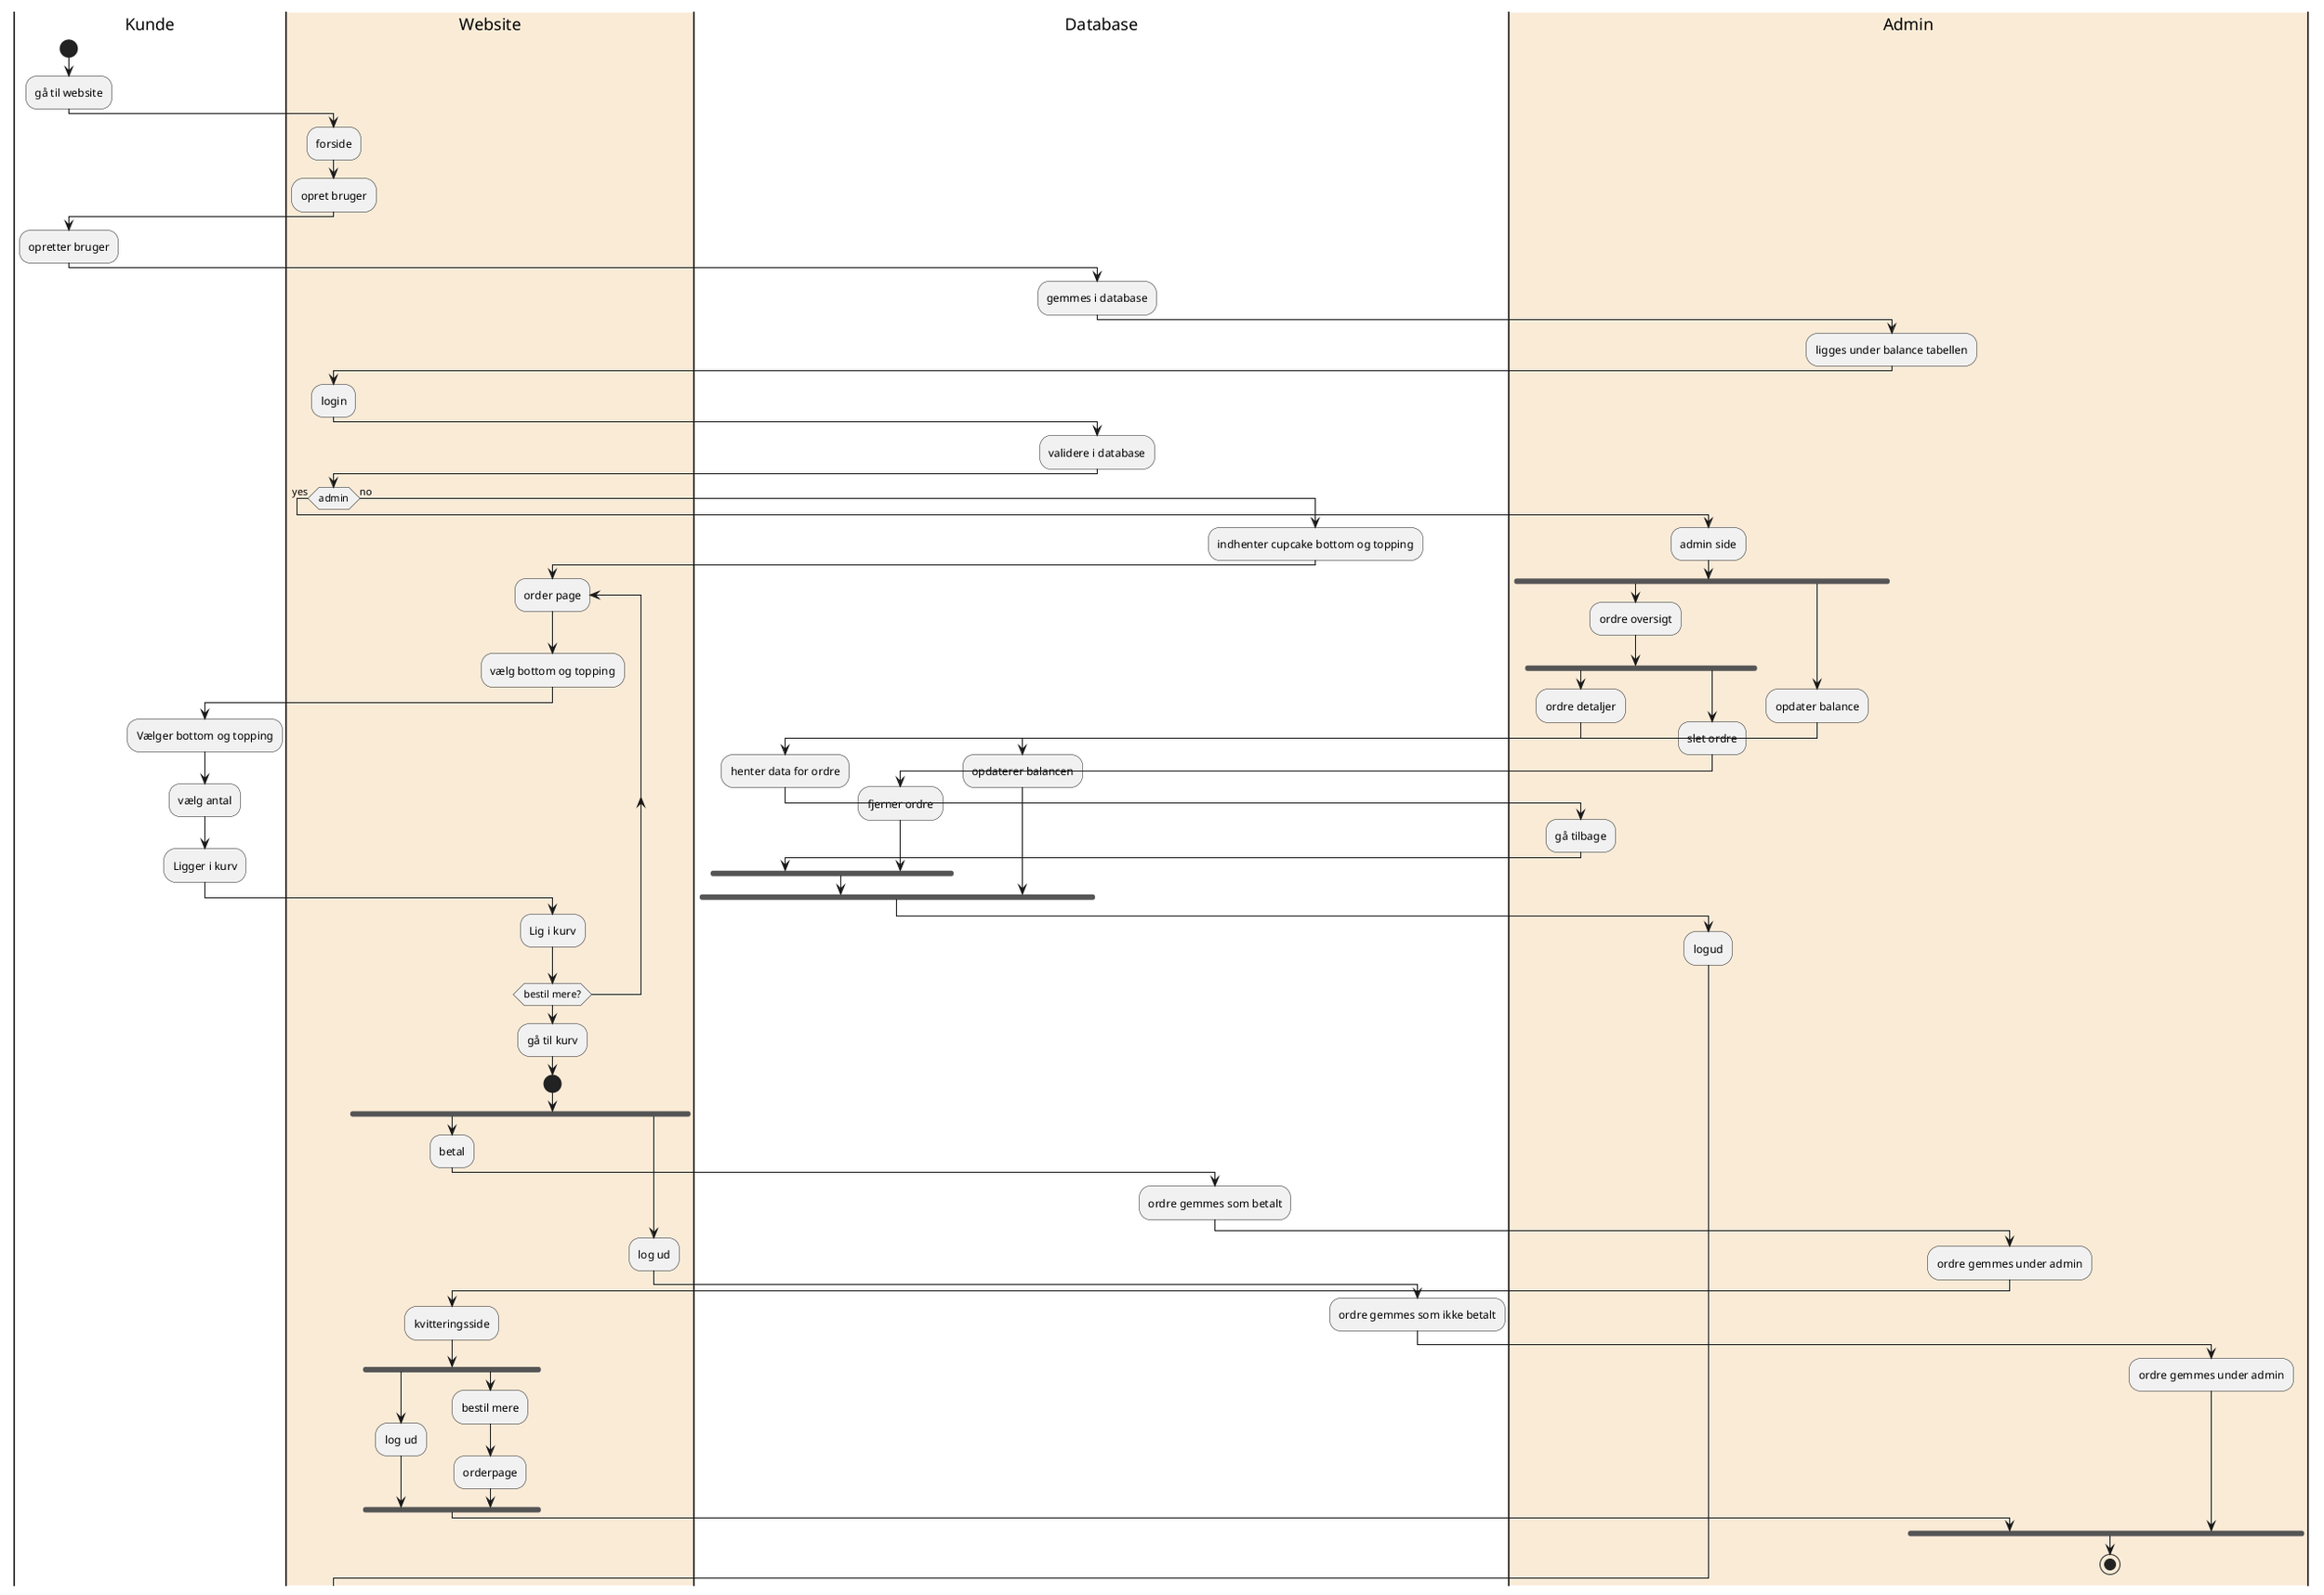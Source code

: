 @startuml
|Kunde|
start
:gå til website;
|#AntiqueWhite|Website|
:forside;
:opret bruger;
|Kunde|
:opretter bruger;
|Database|
:gemmes i database;
|Admin|
:ligges under balance tabellen;
|Website|
:login;
|Database|
:validere i database;
|Website|
if (admin) then (yes)
|#AntiqueWhite|Admin|
  :admin side;
  fork
  :ordre oversigt;
   fork
      :ordre detaljer;
      |Database|
      :henter data for ordre;
      |Admin|
      :gå tilbage;
    fork again
    |Admin|
      :slet ordre;
       |Database|
       :fjerner ordre;
    end fork
  fork again
  |Admin|
    :opdater balance;
    |Database|
    :opdaterer balancen;
    end fork
 |Admin|
  :logud;
 else (no)
|Database|
:indhenter cupcake bottom og topping;
|Website|
repeat :order page;

:vælg bottom og topping;
|Kunde|
:Vælger bottom og topping;
:vælg antal;
|Kunde|
:Ligger i kurv;
|Website|
:Lig i kurv;
repeat while (bestil mere?)


:gå til kurv;
start
fork
  :betal;
  |Database|
  :ordre gemmes som betalt;
  |Admin|
  :ordre gemmes under admin;
  |Website|
  :kvitteringsside;
  fork
  :log ud;
  fork again
  :bestil mere;
  :orderpage;
  end fork
fork again
|Website|
  :log ud;
  |Database|
  :ordre gemmes som ikke betalt;
  |Admin|
    :ordre gemmes under admin;
end fork

stop
@enduml
